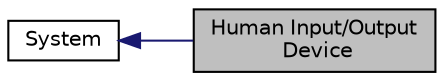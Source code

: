 digraph "Human Input/Output Device"
{
  bgcolor="transparent";
  edge [fontname="Helvetica",fontsize="10",labelfontname="Helvetica",labelfontsize="10"];
  node [fontname="Helvetica",fontsize="10",shape=record];
  rankdir=LR;
  Node0 [label="Human Input/Output\l Device",height=0.2,width=0.4,color="black", fillcolor="grey75", style="filled" fontcolor="black"];
  Node1 [label="System",height=0.2,width=0.4,color="black",URL="$group___s_y_s.html"];
  Node1->Node0 [shape=plaintext, color="midnightblue", dir="back", style="solid"];
}

